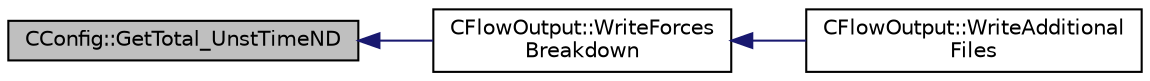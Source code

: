 digraph "CConfig::GetTotal_UnstTimeND"
{
  edge [fontname="Helvetica",fontsize="10",labelfontname="Helvetica",labelfontsize="10"];
  node [fontname="Helvetica",fontsize="10",shape=record];
  rankdir="LR";
  Node13049 [label="CConfig::GetTotal_UnstTimeND",height=0.2,width=0.4,color="black", fillcolor="grey75", style="filled", fontcolor="black"];
  Node13049 -> Node13050 [dir="back",color="midnightblue",fontsize="10",style="solid",fontname="Helvetica"];
  Node13050 [label="CFlowOutput::WriteForces\lBreakdown",height=0.2,width=0.4,color="black", fillcolor="white", style="filled",URL="$class_c_flow_output.html#afacedef2006aa6fcf8c9a312b5f4430c",tooltip="Write the forces breakdown file. "];
  Node13050 -> Node13051 [dir="back",color="midnightblue",fontsize="10",style="solid",fontname="Helvetica"];
  Node13051 [label="CFlowOutput::WriteAdditional\lFiles",height=0.2,width=0.4,color="black", fillcolor="white", style="filled",URL="$class_c_flow_output.html#aaac3fb7b2575967b157c306065ab1ea8",tooltip="Write any additional files defined for the current solver. "];
}
